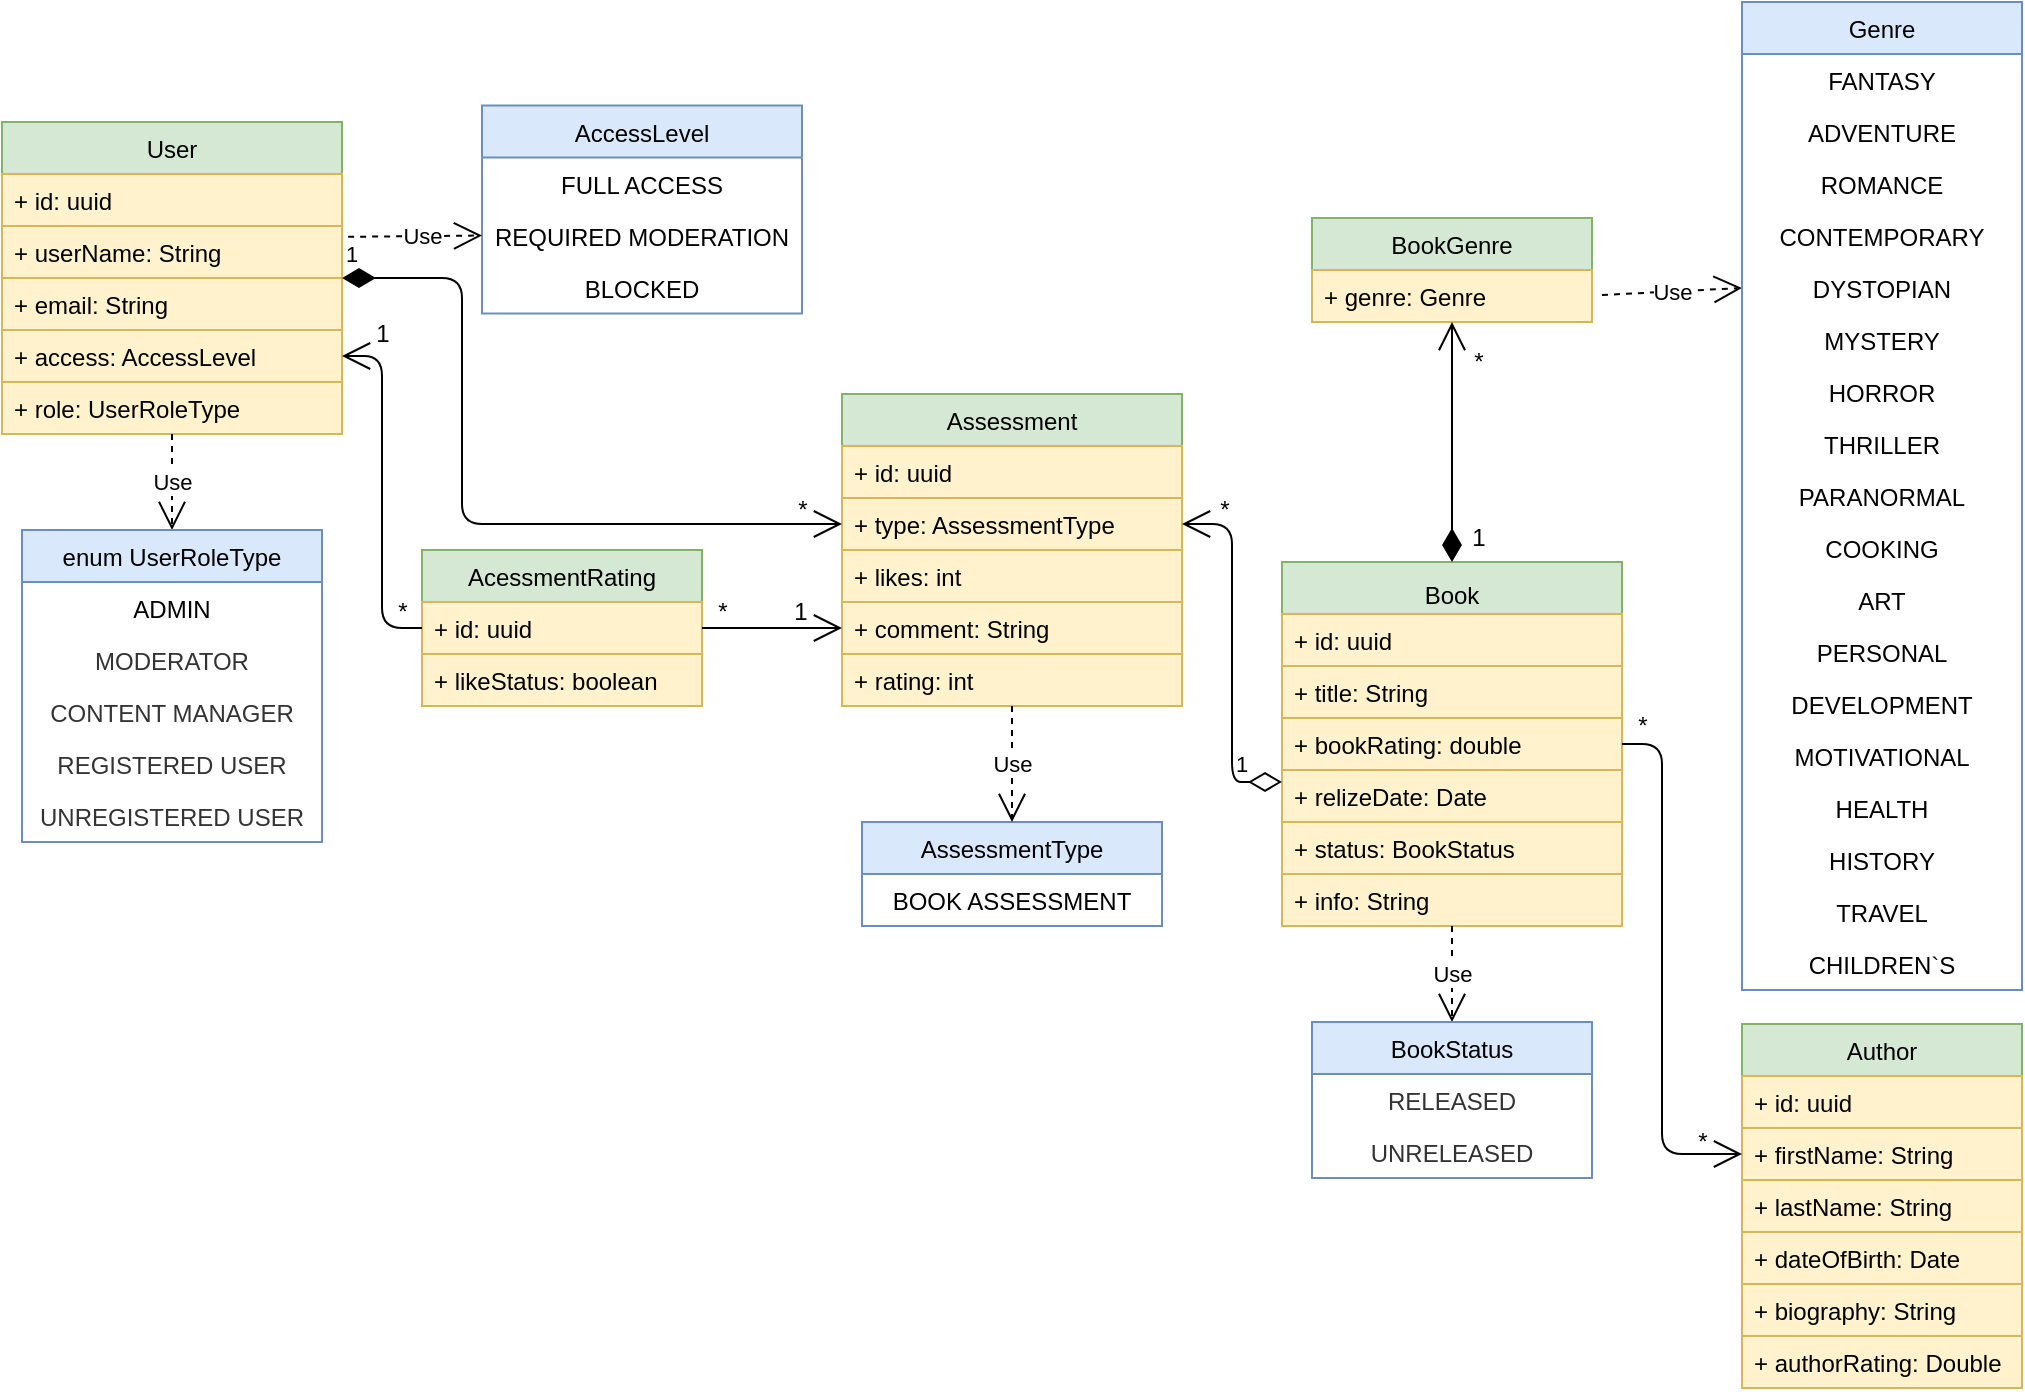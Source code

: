<mxfile version="13.1.0" type="device"><diagram id="C5RBs43oDa-KdzZeNtuy" name="Page-1"><mxGraphModel dx="868" dy="462" grid="1" gridSize="10" guides="1" tooltips="1" connect="1" arrows="1" fold="1" page="1" pageScale="1" pageWidth="3300" pageHeight="4681" background="#ffffff" math="0" shadow="0"><root><mxCell id="WIyWlLk6GJQsqaUBKTNV-0"/><mxCell id="WIyWlLk6GJQsqaUBKTNV-1" parent="WIyWlLk6GJQsqaUBKTNV-0"/><mxCell id="NkWNaz2IbCMXH4-31PoG-0" value="User" style="swimlane;fontStyle=0;childLayout=stackLayout;horizontal=1;startSize=26;fillColor=#d5e8d4;horizontalStack=0;resizeParent=1;resizeParentMax=0;resizeLast=0;collapsible=1;marginBottom=0;strokeColor=#82b366;" parent="WIyWlLk6GJQsqaUBKTNV-1" vertex="1"><mxGeometry x="40" y="110" width="170" height="156" as="geometry"/></mxCell><mxCell id="NkWNaz2IbCMXH4-31PoG-1" value="+ id: uuid" style="text;strokeColor=#d6b656;fillColor=#fff2cc;align=left;verticalAlign=top;spacingLeft=4;spacingRight=4;overflow=hidden;rotatable=0;points=[[0,0.5],[1,0.5]];portConstraint=eastwest;" parent="NkWNaz2IbCMXH4-31PoG-0" vertex="1"><mxGeometry y="26" width="170" height="26" as="geometry"/></mxCell><mxCell id="NkWNaz2IbCMXH4-31PoG-2" value="+ userName: String&#10;" style="text;strokeColor=#d6b656;fillColor=#fff2cc;align=left;verticalAlign=top;spacingLeft=4;spacingRight=4;overflow=hidden;rotatable=0;points=[[0,0.5],[1,0.5]];portConstraint=eastwest;" parent="NkWNaz2IbCMXH4-31PoG-0" vertex="1"><mxGeometry y="52" width="170" height="26" as="geometry"/></mxCell><mxCell id="NkWNaz2IbCMXH4-31PoG-3" value="+ email: String" style="text;strokeColor=#d6b656;fillColor=#fff2cc;align=left;verticalAlign=top;spacingLeft=4;spacingRight=4;overflow=hidden;rotatable=0;points=[[0,0.5],[1,0.5]];portConstraint=eastwest;" parent="NkWNaz2IbCMXH4-31PoG-0" vertex="1"><mxGeometry y="78" width="170" height="26" as="geometry"/></mxCell><mxCell id="0JvoG903P6JIb1he3OIQ-57" value="+ access: AccessLevel" style="text;strokeColor=#d6b656;fillColor=#fff2cc;align=left;verticalAlign=top;spacingLeft=4;spacingRight=4;overflow=hidden;rotatable=0;points=[[0,0.5],[1,0.5]];portConstraint=eastwest;rounded=0;" parent="NkWNaz2IbCMXH4-31PoG-0" vertex="1"><mxGeometry y="104" width="170" height="26" as="geometry"/></mxCell><mxCell id="RKTJFAKrsia5yZ7i2KP7-1" value="+ role: UserRoleType&#10;" style="text;strokeColor=#d6b656;fillColor=#fff2cc;align=left;verticalAlign=top;spacingLeft=4;spacingRight=4;overflow=hidden;rotatable=0;points=[[0,0.5],[1,0.5]];portConstraint=eastwest;rounded=0;" parent="NkWNaz2IbCMXH4-31PoG-0" vertex="1"><mxGeometry y="130" width="170" height="26" as="geometry"/></mxCell><object label="Book" placeholders="1" id="NkWNaz2IbCMXH4-31PoG-4"><mxCell style="swimlane;fontStyle=0;childLayout=stackLayout;horizontal=1;startSize=26;fillColor=#d5e8d4;horizontalStack=0;resizeParent=1;resizeParentMax=0;resizeLast=0;collapsible=1;marginBottom=0;strokeColor=#82b366;gradientColor=none;swimlaneFillColor=none;verticalAlign=bottom;labelPadding=0;" parent="WIyWlLk6GJQsqaUBKTNV-1" vertex="1"><mxGeometry x="680" y="330" width="170" height="182" as="geometry"><mxRectangle x="20" y="320" width="60" height="26" as="alternateBounds"/></mxGeometry></mxCell></object><mxCell id="NkWNaz2IbCMXH4-31PoG-5" value="+ id: uuid" style="text;strokeColor=#d6b656;fillColor=#fff2cc;align=left;verticalAlign=top;spacingLeft=4;spacingRight=4;overflow=hidden;rotatable=0;points=[[0,0.5],[1,0.5]];portConstraint=eastwest;" parent="NkWNaz2IbCMXH4-31PoG-4" vertex="1"><mxGeometry y="26" width="170" height="26" as="geometry"/></mxCell><mxCell id="NkWNaz2IbCMXH4-31PoG-6" value="+ title: String" style="text;strokeColor=#d6b656;fillColor=#fff2cc;align=left;verticalAlign=top;spacingLeft=4;spacingRight=4;overflow=hidden;rotatable=0;points=[[0,0.5],[1,0.5]];portConstraint=eastwest;" parent="NkWNaz2IbCMXH4-31PoG-4" vertex="1"><mxGeometry y="52" width="170" height="26" as="geometry"/></mxCell><mxCell id="NkWNaz2IbCMXH4-31PoG-7" value="+ bookRating: double" style="text;strokeColor=#d6b656;fillColor=#fff2cc;align=left;verticalAlign=top;spacingLeft=4;spacingRight=4;overflow=hidden;rotatable=0;points=[[0,0.5],[1,0.5]];portConstraint=eastwest;" parent="NkWNaz2IbCMXH4-31PoG-4" vertex="1"><mxGeometry y="78" width="170" height="26" as="geometry"/></mxCell><mxCell id="NkWNaz2IbCMXH4-31PoG-24" value="+ relizeDate: Date" style="text;strokeColor=#d6b656;fillColor=#fff2cc;align=left;verticalAlign=top;spacingLeft=4;spacingRight=4;overflow=hidden;rotatable=0;points=[[0,0.5],[1,0.5]];portConstraint=eastwest;startSize=26;" parent="NkWNaz2IbCMXH4-31PoG-4" vertex="1"><mxGeometry y="104" width="170" height="26" as="geometry"/></mxCell><mxCell id="0JvoG903P6JIb1he3OIQ-18" value="+ status: BookStatus" style="text;strokeColor=#d6b656;fillColor=#fff2cc;align=left;verticalAlign=top;spacingLeft=4;spacingRight=4;overflow=hidden;rotatable=0;points=[[0,0.5],[1,0.5]];portConstraint=eastwest;rounded=0;labelBackgroundColor=none;" parent="NkWNaz2IbCMXH4-31PoG-4" vertex="1"><mxGeometry y="130" width="170" height="26" as="geometry"/></mxCell><mxCell id="0JvoG903P6JIb1he3OIQ-22" value="+ info: String&#10;" style="text;strokeColor=#d6b656;fillColor=#fff2cc;align=left;verticalAlign=top;spacingLeft=4;spacingRight=4;overflow=hidden;rotatable=0;points=[[0,0.5],[1,0.5]];portConstraint=eastwest;rounded=0;labelBackgroundColor=none;" parent="NkWNaz2IbCMXH4-31PoG-4" vertex="1"><mxGeometry y="156" width="170" height="26" as="geometry"/></mxCell><mxCell id="NkWNaz2IbCMXH4-31PoG-33" value="Use" style="endArrow=open;endSize=12;dashed=1;html=1;exitX=0.5;exitY=1;exitDx=0;exitDy=0;" parent="WIyWlLk6GJQsqaUBKTNV-1" source="NkWNaz2IbCMXH4-31PoG-0" target="NkWNaz2IbCMXH4-31PoG-26" edge="1"><mxGeometry width="160" relative="1" as="geometry"><mxPoint x="125" y="280" as="sourcePoint"/><mxPoint x="200" y="472" as="targetPoint"/><Array as="points"/></mxGeometry></mxCell><mxCell id="0JvoG903P6JIb1he3OIQ-75" value="AcessmentRating" style="swimlane;fontStyle=0;childLayout=stackLayout;horizontal=1;startSize=26;fillColor=#d5e8d4;horizontalStack=0;resizeParent=1;resizeParentMax=0;resizeLast=0;collapsible=1;marginBottom=0;rounded=0;align=center;strokeColor=#82b366;" parent="WIyWlLk6GJQsqaUBKTNV-1" vertex="1"><mxGeometry x="250" y="324" width="140" height="78" as="geometry"/></mxCell><mxCell id="0JvoG903P6JIb1he3OIQ-76" value="+ id: uuid" style="text;strokeColor=#d6b656;fillColor=#fff2cc;align=left;verticalAlign=top;spacingLeft=4;spacingRight=4;overflow=hidden;rotatable=0;points=[[0,0.5],[1,0.5]];portConstraint=eastwest;" parent="0JvoG903P6JIb1he3OIQ-75" vertex="1"><mxGeometry y="26" width="140" height="26" as="geometry"/></mxCell><mxCell id="0JvoG903P6JIb1he3OIQ-77" value="+ likeStatus: boolean" style="text;strokeColor=#d6b656;fillColor=#fff2cc;align=left;verticalAlign=top;spacingLeft=4;spacingRight=4;overflow=hidden;rotatable=0;points=[[0,0.5],[1,0.5]];portConstraint=eastwest;" parent="0JvoG903P6JIb1he3OIQ-75" vertex="1"><mxGeometry y="52" width="140" height="26" as="geometry"/></mxCell><mxCell id="NkWNaz2IbCMXH4-31PoG-53" value="Use" style="endArrow=open;endSize=12;dashed=1;html=1;entryX=0.5;entryY=0;entryDx=0;entryDy=0;exitX=0.5;exitY=1;exitDx=0;exitDy=0;" parent="WIyWlLk6GJQsqaUBKTNV-1" source="NkWNaz2IbCMXH4-31PoG-4" target="NkWNaz2IbCMXH4-31PoG-34" edge="1"><mxGeometry width="160" relative="1" as="geometry"><mxPoint x="765" y="540" as="sourcePoint"/><mxPoint x="580" y="790" as="targetPoint"/></mxGeometry></mxCell><mxCell id="0JvoG903P6JIb1he3OIQ-0" value="BookGenre" style="swimlane;fontStyle=0;childLayout=stackLayout;horizontal=1;startSize=26;fillColor=#d5e8d4;horizontalStack=0;resizeParent=1;resizeParentMax=0;resizeLast=0;collapsible=1;marginBottom=0;strokeColor=#82b366;" parent="WIyWlLk6GJQsqaUBKTNV-1" vertex="1"><mxGeometry x="695" y="158" width="140" height="52" as="geometry"/></mxCell><mxCell id="0JvoG903P6JIb1he3OIQ-2" value="+ genre: Genre" style="text;strokeColor=#d6b656;fillColor=#fff2cc;align=left;verticalAlign=top;spacingLeft=4;spacingRight=4;overflow=hidden;rotatable=0;points=[[0,0.5],[1,0.5]];portConstraint=eastwest;" parent="0JvoG903P6JIb1he3OIQ-0" vertex="1"><mxGeometry y="26" width="140" height="26" as="geometry"/></mxCell><mxCell id="0JvoG903P6JIb1he3OIQ-20" value="Use" style="endArrow=open;endSize=12;dashed=1;html=1;fontColor=#000000;entryX=0;entryY=0.5;entryDx=0;entryDy=0;" parent="WIyWlLk6GJQsqaUBKTNV-1" target="0JvoG903P6JIb1he3OIQ-12" edge="1"><mxGeometry width="160" relative="1" as="geometry"><mxPoint x="840" y="196.5" as="sourcePoint"/><mxPoint x="890" y="196.5" as="targetPoint"/></mxGeometry></mxCell><mxCell id="0JvoG903P6JIb1he3OIQ-8" value="Genre" style="swimlane;fontStyle=0;childLayout=stackLayout;horizontal=1;startSize=26;fillColor=#dae8fc;horizontalStack=0;resizeParent=1;resizeParentMax=0;resizeLast=0;collapsible=1;marginBottom=0;align=center;strokeColor=#6c8ebf;" parent="WIyWlLk6GJQsqaUBKTNV-1" vertex="1"><mxGeometry x="910" y="50" width="140" height="494" as="geometry"/></mxCell><mxCell id="0JvoG903P6JIb1he3OIQ-10" value="FANTASY" style="text;strokeColor=none;fillColor=none;align=center;verticalAlign=top;spacingLeft=4;spacingRight=4;overflow=hidden;rotatable=0;points=[[0,0.5],[1,0.5]];portConstraint=eastwest;" parent="0JvoG903P6JIb1he3OIQ-8" vertex="1"><mxGeometry y="26" width="140" height="26" as="geometry"/></mxCell><mxCell id="0JvoG903P6JIb1he3OIQ-17" value="ADVENTURE" style="text;align=center;fontStyle=0;verticalAlign=middle;spacingLeft=3;spacingRight=3;strokeColor=none;rotatable=0;points=[[0,0.5],[1,0.5]];portConstraint=eastwest;" parent="0JvoG903P6JIb1he3OIQ-8" vertex="1"><mxGeometry y="52" width="140" height="26" as="geometry"/></mxCell><mxCell id="0JvoG903P6JIb1he3OIQ-16" value="ROMANCE" style="text;align=center;fontStyle=0;verticalAlign=middle;spacingLeft=3;spacingRight=3;strokeColor=none;rotatable=0;points=[[0,0.5],[1,0.5]];portConstraint=eastwest;" parent="0JvoG903P6JIb1he3OIQ-8" vertex="1"><mxGeometry y="78" width="140" height="26" as="geometry"/></mxCell><mxCell id="0JvoG903P6JIb1he3OIQ-15" value="CONTEMPORARY" style="text;align=center;fontStyle=0;verticalAlign=middle;spacingLeft=3;spacingRight=3;strokeColor=none;rotatable=0;points=[[0,0.5],[1,0.5]];portConstraint=eastwest;" parent="0JvoG903P6JIb1he3OIQ-8" vertex="1"><mxGeometry y="104" width="140" height="26" as="geometry"/></mxCell><mxCell id="0JvoG903P6JIb1he3OIQ-12" value="DYSTOPIAN" style="text;align=center;fontStyle=0;verticalAlign=middle;spacingLeft=3;spacingRight=3;strokeColor=none;rotatable=0;points=[[0,0.5],[1,0.5]];portConstraint=eastwest;" parent="0JvoG903P6JIb1he3OIQ-8" vertex="1"><mxGeometry y="130" width="140" height="26" as="geometry"/></mxCell><mxCell id="0JvoG903P6JIb1he3OIQ-13" value="MYSTERY" style="text;align=center;fontStyle=0;verticalAlign=middle;spacingLeft=3;spacingRight=3;strokeColor=none;rotatable=0;points=[[0,0.5],[1,0.5]];portConstraint=eastwest;" parent="0JvoG903P6JIb1he3OIQ-8" vertex="1"><mxGeometry y="156" width="140" height="26" as="geometry"/></mxCell><mxCell id="0JvoG903P6JIb1he3OIQ-14" value="HORROR" style="text;align=center;fontStyle=0;verticalAlign=middle;spacingLeft=3;spacingRight=3;strokeColor=none;rotatable=0;points=[[0,0.5],[1,0.5]];portConstraint=eastwest;" parent="0JvoG903P6JIb1he3OIQ-8" vertex="1"><mxGeometry y="182" width="140" height="26" as="geometry"/></mxCell><mxCell id="xqZXyuI7k6CZkTZOWcet-1" value="THRILLER" style="text;strokeColor=none;fillColor=none;align=center;verticalAlign=top;spacingLeft=4;spacingRight=4;overflow=hidden;rotatable=0;points=[[0,0.5],[1,0.5]];portConstraint=eastwest;" parent="0JvoG903P6JIb1he3OIQ-8" vertex="1"><mxGeometry y="208" width="140" height="26" as="geometry"/></mxCell><mxCell id="xqZXyuI7k6CZkTZOWcet-3" value="PARANORMAL" style="text;strokeColor=none;fillColor=none;align=center;verticalAlign=top;spacingLeft=4;spacingRight=4;overflow=hidden;rotatable=0;points=[[0,0.5],[1,0.5]];portConstraint=eastwest;" parent="0JvoG903P6JIb1he3OIQ-8" vertex="1"><mxGeometry y="234" width="140" height="26" as="geometry"/></mxCell><mxCell id="xqZXyuI7k6CZkTZOWcet-2" value="COOKING" style="text;strokeColor=none;fillColor=none;align=center;verticalAlign=top;spacingLeft=4;spacingRight=4;overflow=hidden;rotatable=0;points=[[0,0.5],[1,0.5]];portConstraint=eastwest;" parent="0JvoG903P6JIb1he3OIQ-8" vertex="1"><mxGeometry y="260" width="140" height="26" as="geometry"/></mxCell><mxCell id="xqZXyuI7k6CZkTZOWcet-4" value="ART" style="text;strokeColor=none;fillColor=none;align=center;verticalAlign=top;spacingLeft=4;spacingRight=4;overflow=hidden;rotatable=0;points=[[0,0.5],[1,0.5]];portConstraint=eastwest;" parent="0JvoG903P6JIb1he3OIQ-8" vertex="1"><mxGeometry y="286" width="140" height="26" as="geometry"/></mxCell><mxCell id="xqZXyuI7k6CZkTZOWcet-6" value="PERSONAL" style="text;strokeColor=none;fillColor=none;align=center;verticalAlign=top;spacingLeft=4;spacingRight=4;overflow=hidden;rotatable=0;points=[[0,0.5],[1,0.5]];portConstraint=eastwest;" parent="0JvoG903P6JIb1he3OIQ-8" vertex="1"><mxGeometry y="312" width="140" height="26" as="geometry"/></mxCell><mxCell id="xqZXyuI7k6CZkTZOWcet-8" value="DEVELOPMENT" style="text;strokeColor=none;fillColor=none;align=center;verticalAlign=top;spacingLeft=4;spacingRight=4;overflow=hidden;rotatable=0;points=[[0,0.5],[1,0.5]];portConstraint=eastwest;" parent="0JvoG903P6JIb1he3OIQ-8" vertex="1"><mxGeometry y="338" width="140" height="26" as="geometry"/></mxCell><mxCell id="xqZXyuI7k6CZkTZOWcet-7" value="MOTIVATIONAL" style="text;strokeColor=none;fillColor=none;align=center;verticalAlign=top;spacingLeft=4;spacingRight=4;overflow=hidden;rotatable=0;points=[[0,0.5],[1,0.5]];portConstraint=eastwest;" parent="0JvoG903P6JIb1he3OIQ-8" vertex="1"><mxGeometry y="364" width="140" height="26" as="geometry"/></mxCell><mxCell id="xqZXyuI7k6CZkTZOWcet-5" value="HEALTH" style="text;strokeColor=none;fillColor=none;align=center;verticalAlign=top;spacingLeft=4;spacingRight=4;overflow=hidden;rotatable=0;points=[[0,0.5],[1,0.5]];portConstraint=eastwest;" parent="0JvoG903P6JIb1he3OIQ-8" vertex="1"><mxGeometry y="390" width="140" height="26" as="geometry"/></mxCell><mxCell id="0JvoG903P6JIb1he3OIQ-11" value="HISTORY" style="text;strokeColor=none;fillColor=none;align=center;verticalAlign=top;spacingLeft=4;spacingRight=4;overflow=hidden;rotatable=0;points=[[0,0.5],[1,0.5]];portConstraint=eastwest;" parent="0JvoG903P6JIb1he3OIQ-8" vertex="1"><mxGeometry y="416" width="140" height="26" as="geometry"/></mxCell><mxCell id="xqZXyuI7k6CZkTZOWcet-10" value="TRAVEL" style="text;strokeColor=none;fillColor=none;align=center;verticalAlign=top;spacingLeft=4;spacingRight=4;overflow=hidden;rotatable=0;points=[[0,0.5],[1,0.5]];portConstraint=eastwest;" parent="0JvoG903P6JIb1he3OIQ-8" vertex="1"><mxGeometry y="442" width="140" height="26" as="geometry"/></mxCell><mxCell id="xqZXyuI7k6CZkTZOWcet-9" value="CHILDREN`S" style="text;strokeColor=none;fillColor=none;align=center;verticalAlign=top;spacingLeft=4;spacingRight=4;overflow=hidden;rotatable=0;points=[[0,0.5],[1,0.5]];portConstraint=eastwest;" parent="0JvoG903P6JIb1he3OIQ-8" vertex="1"><mxGeometry y="468" width="140" height="26" as="geometry"/></mxCell><mxCell id="0JvoG903P6JIb1he3OIQ-38" value="Assessment" style="swimlane;fontStyle=0;childLayout=stackLayout;horizontal=1;startSize=26;fillColor=#d5e8d4;horizontalStack=0;resizeParent=1;resizeParentMax=0;resizeLast=0;collapsible=1;marginBottom=0;rounded=0;strokeColor=#82b366;" parent="WIyWlLk6GJQsqaUBKTNV-1" vertex="1"><mxGeometry x="460" y="246" width="170" height="156" as="geometry"/></mxCell><mxCell id="0JvoG903P6JIb1he3OIQ-53" value="+ id: uuid" style="text;strokeColor=#d6b656;fillColor=#fff2cc;align=left;verticalAlign=top;spacingLeft=4;spacingRight=4;overflow=hidden;rotatable=0;points=[[0,0.5],[1,0.5]];portConstraint=eastwest;rounded=0;" parent="0JvoG903P6JIb1he3OIQ-38" vertex="1"><mxGeometry y="26" width="170" height="26" as="geometry"/></mxCell><mxCell id="0JvoG903P6JIb1he3OIQ-54" value="+ type: AssessmentType" style="text;strokeColor=#d6b656;fillColor=#fff2cc;align=left;verticalAlign=top;spacingLeft=4;spacingRight=4;overflow=hidden;rotatable=0;points=[[0,0.5],[1,0.5]];portConstraint=eastwest;rounded=0;" parent="0JvoG903P6JIb1he3OIQ-38" vertex="1"><mxGeometry y="52" width="170" height="26" as="geometry"/></mxCell><mxCell id="0JvoG903P6JIb1he3OIQ-56" value="+ likes: int" style="text;strokeColor=#d6b656;fillColor=#fff2cc;align=left;verticalAlign=top;spacingLeft=4;spacingRight=4;overflow=hidden;rotatable=0;points=[[0,0.5],[1,0.5]];portConstraint=eastwest;rounded=0;" parent="0JvoG903P6JIb1he3OIQ-38" vertex="1"><mxGeometry y="78" width="170" height="26" as="geometry"/></mxCell><mxCell id="0JvoG903P6JIb1he3OIQ-40" value="+ comment: String" style="text;strokeColor=#d6b656;fillColor=#fff2cc;align=left;verticalAlign=top;spacingLeft=4;spacingRight=4;overflow=hidden;rotatable=0;points=[[0,0.5],[1,0.5]];portConstraint=eastwest;" parent="0JvoG903P6JIb1he3OIQ-38" vertex="1"><mxGeometry y="104" width="170" height="26" as="geometry"/></mxCell><mxCell id="0JvoG903P6JIb1he3OIQ-39" value="+ rating: int" style="text;strokeColor=#d6b656;fillColor=#fff2cc;align=left;verticalAlign=top;spacingLeft=4;spacingRight=4;overflow=hidden;rotatable=0;points=[[0,0.5],[1,0.5]];portConstraint=eastwest;" parent="0JvoG903P6JIb1he3OIQ-38" vertex="1"><mxGeometry y="130" width="170" height="26" as="geometry"/></mxCell><mxCell id="0JvoG903P6JIb1he3OIQ-49" value="" style="endArrow=open;html=1;endSize=12;startArrow=diamondThin;startSize=14;startFill=1;edgeStyle=orthogonalEdgeStyle;align=left;verticalAlign=bottom;fontColor=#000000;entryX=0.5;entryY=1;entryDx=0;entryDy=0;exitX=0.5;exitY=0;exitDx=0;exitDy=0;" parent="WIyWlLk6GJQsqaUBKTNV-1" source="NkWNaz2IbCMXH4-31PoG-4" target="0JvoG903P6JIb1he3OIQ-0" edge="1"><mxGeometry x="-1" y="3" relative="1" as="geometry"><mxPoint x="702" y="290" as="sourcePoint"/><mxPoint x="765" y="320" as="targetPoint"/><Array as="points"/></mxGeometry></mxCell><mxCell id="0JvoG903P6JIb1he3OIQ-51" value="*" style="text;html=1;align=center;verticalAlign=middle;resizable=0;points=[];autosize=1;" parent="WIyWlLk6GJQsqaUBKTNV-1" vertex="1"><mxGeometry x="768" y="220" width="20" height="20" as="geometry"/></mxCell><mxCell id="0JvoG903P6JIb1he3OIQ-52" value="1" style="text;html=1;align=center;verticalAlign=middle;resizable=0;points=[];autosize=1;" parent="WIyWlLk6GJQsqaUBKTNV-1" vertex="1"><mxGeometry x="768" y="308" width="20" height="20" as="geometry"/></mxCell><mxCell id="0JvoG903P6JIb1he3OIQ-58" value="AccessLevel" style="swimlane;fontStyle=0;childLayout=stackLayout;horizontal=1;startSize=26;fillColor=#dae8fc;horizontalStack=0;resizeParent=1;resizeParentMax=0;resizeLast=0;collapsible=1;marginBottom=0;rounded=0;strokeColor=#6c8ebf;" parent="WIyWlLk6GJQsqaUBKTNV-1" vertex="1"><mxGeometry x="280" y="101.76" width="160" height="104" as="geometry"/></mxCell><mxCell id="0JvoG903P6JIb1he3OIQ-59" value="FULL ACCESS" style="text;strokeColor=none;fillColor=none;align=center;verticalAlign=top;spacingLeft=4;spacingRight=4;overflow=hidden;rotatable=0;points=[[0,0.5],[1,0.5]];portConstraint=eastwest;" parent="0JvoG903P6JIb1he3OIQ-58" vertex="1"><mxGeometry y="26" width="160" height="26" as="geometry"/></mxCell><mxCell id="0JvoG903P6JIb1he3OIQ-60" value="REQUIRED MODERATION" style="text;strokeColor=none;fillColor=none;align=center;verticalAlign=top;spacingLeft=4;spacingRight=4;overflow=hidden;rotatable=0;points=[[0,0.5],[1,0.5]];portConstraint=eastwest;" parent="0JvoG903P6JIb1he3OIQ-58" vertex="1"><mxGeometry y="52" width="160" height="26" as="geometry"/></mxCell><mxCell id="0JvoG903P6JIb1he3OIQ-66" value="BLOCKED" style="text;strokeColor=none;fillColor=none;align=center;verticalAlign=top;spacingLeft=4;spacingRight=4;overflow=hidden;rotatable=0;points=[[0,0.5],[1,0.5]];portConstraint=eastwest;rounded=0;" parent="0JvoG903P6JIb1he3OIQ-58" vertex="1"><mxGeometry y="78" width="160" height="26" as="geometry"/></mxCell><mxCell id="0JvoG903P6JIb1he3OIQ-67" value="Use" style="endArrow=open;endSize=12;dashed=1;html=1;fontColor=#000000;entryX=0;entryY=0.5;entryDx=0;entryDy=0;exitX=1.018;exitY=0.208;exitDx=0;exitDy=0;exitPerimeter=0;" parent="WIyWlLk6GJQsqaUBKTNV-1" source="NkWNaz2IbCMXH4-31PoG-2" target="0JvoG903P6JIb1he3OIQ-60" edge="1"><mxGeometry x="0.104" width="160" relative="1" as="geometry"><mxPoint x="210" y="160" as="sourcePoint"/><mxPoint x="200" y="680" as="targetPoint"/><mxPoint as="offset"/></mxGeometry></mxCell><mxCell id="0JvoG903P6JIb1he3OIQ-68" value="AssessmentType" style="swimlane;fontStyle=0;childLayout=stackLayout;horizontal=1;startSize=26;fillColor=#dae8fc;horizontalStack=0;resizeParent=1;resizeParentMax=0;resizeLast=0;collapsible=1;marginBottom=0;rounded=0;align=center;strokeColor=#6c8ebf;" parent="WIyWlLk6GJQsqaUBKTNV-1" vertex="1"><mxGeometry x="470" y="460" width="150" height="52" as="geometry"/></mxCell><mxCell id="0JvoG903P6JIb1he3OIQ-69" value="BOOK ASSESSMENT" style="text;strokeColor=none;fillColor=none;align=center;verticalAlign=top;spacingLeft=4;spacingRight=4;overflow=hidden;rotatable=0;points=[[0,0.5],[1,0.5]];portConstraint=eastwest;" parent="0JvoG903P6JIb1he3OIQ-68" vertex="1"><mxGeometry y="26" width="150" height="26" as="geometry"/></mxCell><mxCell id="0JvoG903P6JIb1he3OIQ-72" value="Use" style="endArrow=open;endSize=12;dashed=1;html=1;fontColor=#000000;exitX=0.5;exitY=1;exitDx=0;exitDy=0;entryX=0.5;entryY=0;entryDx=0;entryDy=0;" parent="WIyWlLk6GJQsqaUBKTNV-1" source="0JvoG903P6JIb1he3OIQ-38" target="0JvoG903P6JIb1he3OIQ-68" edge="1"><mxGeometry width="160" relative="1" as="geometry"><mxPoint x="230" y="680" as="sourcePoint"/><mxPoint x="390" y="680" as="targetPoint"/></mxGeometry></mxCell><mxCell id="0JvoG903P6JIb1he3OIQ-83" value="*&amp;nbsp; &amp;nbsp; &amp;nbsp; &amp;nbsp; &amp;nbsp; 1" style="text;html=1;align=center;verticalAlign=middle;resizable=0;points=[];autosize=1;" parent="WIyWlLk6GJQsqaUBKTNV-1" vertex="1"><mxGeometry x="390" y="345" width="60" height="20" as="geometry"/></mxCell><mxCell id="0JvoG903P6JIb1he3OIQ-88" value="1" style="endArrow=open;html=1;endSize=12;startArrow=diamondThin;startSize=14;startFill=0;edgeStyle=orthogonalEdgeStyle;align=left;verticalAlign=bottom;fontColor=#000000;exitX=0;exitY=0.231;exitDx=0;exitDy=0;exitPerimeter=0;entryX=1;entryY=0.5;entryDx=0;entryDy=0;" parent="WIyWlLk6GJQsqaUBKTNV-1" source="NkWNaz2IbCMXH4-31PoG-24" target="0JvoG903P6JIb1he3OIQ-54" edge="1"><mxGeometry x="-0.719" relative="1" as="geometry"><mxPoint x="340" y="680" as="sourcePoint"/><mxPoint x="630" y="346.833" as="targetPoint"/><mxPoint as="offset"/></mxGeometry></mxCell><mxCell id="0JvoG903P6JIb1he3OIQ-89" value="*" style="text;html=1;align=center;verticalAlign=middle;resizable=0;points=[];autosize=1;" parent="WIyWlLk6GJQsqaUBKTNV-1" vertex="1"><mxGeometry x="641" y="294" width="20" height="20" as="geometry"/></mxCell><mxCell id="NdmiTD47YaoOj6o7khui-1" value="1" style="text;html=1;align=center;verticalAlign=middle;resizable=0;points=[];autosize=1;" parent="WIyWlLk6GJQsqaUBKTNV-1" vertex="1"><mxGeometry x="220" y="205.76" width="20" height="20" as="geometry"/></mxCell><mxCell id="NkWNaz2IbCMXH4-31PoG-26" value="enum UserRoleType" style="swimlane;fontStyle=0;childLayout=stackLayout;horizontal=1;startSize=26;horizontalStack=0;resizeParent=1;resizeParentMax=0;resizeLast=0;collapsible=1;marginBottom=0;align=center;fillColor=#dae8fc;strokeColor=#6c8ebf;" parent="WIyWlLk6GJQsqaUBKTNV-1" vertex="1"><mxGeometry x="50" y="314" width="150" height="156" as="geometry"/></mxCell><mxCell id="NkWNaz2IbCMXH4-31PoG-27" value="ADMIN" style="text;strokeColor=none;fillColor=none;align=center;verticalAlign=middle;spacingLeft=4;spacingRight=4;overflow=hidden;rotatable=0;points=[[0,0.5],[1,0.5]];portConstraint=eastwest;fontColor=#000000;labelBackgroundColor=none;labelBorderColor=none;rounded=0;" parent="NkWNaz2IbCMXH4-31PoG-26" vertex="1"><mxGeometry y="26" width="150" height="26" as="geometry"/></mxCell><mxCell id="NkWNaz2IbCMXH4-31PoG-28" value="MODERATOR" style="text;strokeColor=none;fillColor=none;align=center;verticalAlign=middle;spacingLeft=4;spacingRight=4;overflow=hidden;rotatable=0;points=[[0,0.5],[1,0.5]];portConstraint=eastwest;fontColor=#333333;" parent="NkWNaz2IbCMXH4-31PoG-26" vertex="1"><mxGeometry y="52" width="150" height="26" as="geometry"/></mxCell><mxCell id="NkWNaz2IbCMXH4-31PoG-30" value="CONTENT MANAGER" style="text;strokeColor=none;fillColor=none;align=center;verticalAlign=middle;spacingLeft=4;spacingRight=4;overflow=hidden;rotatable=0;points=[[0,0.5],[1,0.5]];portConstraint=eastwest;startSize=26;fontColor=#333333;" parent="NkWNaz2IbCMXH4-31PoG-26" vertex="1"><mxGeometry y="78" width="150" height="26" as="geometry"/></mxCell><mxCell id="NkWNaz2IbCMXH4-31PoG-31" value="REGISTERED USER" style="text;strokeColor=none;fillColor=none;align=center;verticalAlign=middle;spacingLeft=4;spacingRight=4;overflow=hidden;rotatable=0;points=[[0,0.5],[1,0.5]];portConstraint=eastwest;startSize=26;fontColor=#333333;" parent="NkWNaz2IbCMXH4-31PoG-26" vertex="1"><mxGeometry y="104" width="150" height="26" as="geometry"/></mxCell><mxCell id="NkWNaz2IbCMXH4-31PoG-32" value="UNREGISTERED USER" style="text;strokeColor=none;fillColor=none;align=center;verticalAlign=middle;spacingLeft=4;spacingRight=4;overflow=hidden;rotatable=0;points=[[0,0.5],[1,0.5]];portConstraint=eastwest;startSize=26;fontColor=#333333;" parent="NkWNaz2IbCMXH4-31PoG-26" vertex="1"><mxGeometry y="130" width="150" height="26" as="geometry"/></mxCell><mxCell id="RKTJFAKrsia5yZ7i2KP7-4" value="*" style="text;html=1;align=center;verticalAlign=middle;resizable=0;points=[];autosize=1;" parent="WIyWlLk6GJQsqaUBKTNV-1" vertex="1"><mxGeometry x="230" y="345" width="20" height="20" as="geometry"/></mxCell><mxCell id="RKTJFAKrsia5yZ7i2KP7-5" value="" style="endArrow=open;endFill=1;endSize=12;html=1;entryX=1;entryY=0.5;entryDx=0;entryDy=0;exitX=0;exitY=0.5;exitDx=0;exitDy=0;" parent="WIyWlLk6GJQsqaUBKTNV-1" source="0JvoG903P6JIb1he3OIQ-76" target="0JvoG903P6JIb1he3OIQ-57" edge="1"><mxGeometry width="160" relative="1" as="geometry"><mxPoint x="220" y="303.71" as="sourcePoint"/><mxPoint x="380" y="303.71" as="targetPoint"/><Array as="points"><mxPoint x="230" y="363"/><mxPoint x="230" y="300"/><mxPoint x="230" y="227"/></Array></mxGeometry></mxCell><mxCell id="RKTJFAKrsia5yZ7i2KP7-6" value="" style="endArrow=open;endFill=1;endSize=12;html=1;exitX=1;exitY=0.5;exitDx=0;exitDy=0;entryX=0;entryY=0.5;entryDx=0;entryDy=0;" parent="WIyWlLk6GJQsqaUBKTNV-1" source="0JvoG903P6JIb1he3OIQ-76" target="0JvoG903P6JIb1he3OIQ-40" edge="1"><mxGeometry width="160" relative="1" as="geometry"><mxPoint x="370" y="310" as="sourcePoint"/><mxPoint x="530" y="310" as="targetPoint"/></mxGeometry></mxCell><mxCell id="RKTJFAKrsia5yZ7i2KP7-7" value="1" style="endArrow=open;html=1;endSize=12;startArrow=diamondThin;startSize=14;startFill=1;edgeStyle=orthogonalEdgeStyle;align=left;verticalAlign=bottom;entryX=0;entryY=0.5;entryDx=0;entryDy=0;exitX=1;exitY=0.5;exitDx=0;exitDy=0;" parent="WIyWlLk6GJQsqaUBKTNV-1" source="NkWNaz2IbCMXH4-31PoG-0" target="0JvoG903P6JIb1he3OIQ-54" edge="1"><mxGeometry x="-1" y="3" relative="1" as="geometry"><mxPoint x="270" y="210" as="sourcePoint"/><mxPoint x="430" y="225.76" as="targetPoint"/><Array as="points"><mxPoint x="270" y="188"/><mxPoint x="270" y="311"/></Array></mxGeometry></mxCell><mxCell id="RKTJFAKrsia5yZ7i2KP7-8" value="*" style="text;html=1;align=center;verticalAlign=middle;resizable=0;points=[];autosize=1;" parent="WIyWlLk6GJQsqaUBKTNV-1" vertex="1"><mxGeometry x="430" y="294" width="20" height="20" as="geometry"/></mxCell><mxCell id="NkWNaz2IbCMXH4-31PoG-34" value="BookStatus" style="swimlane;fontStyle=0;childLayout=stackLayout;horizontal=1;startSize=26;fillColor=#dae8fc;horizontalStack=0;resizeParent=1;resizeParentMax=0;resizeLast=0;collapsible=1;marginBottom=0;align=center;strokeColor=#6c8ebf;" parent="WIyWlLk6GJQsqaUBKTNV-1" vertex="1"><mxGeometry x="695" y="560" width="140" height="78" as="geometry"/></mxCell><mxCell id="NkWNaz2IbCMXH4-31PoG-35" value="RELEASED" style="text;strokeColor=none;fillColor=none;align=center;verticalAlign=top;spacingLeft=4;spacingRight=4;overflow=hidden;rotatable=0;points=[[0,0.5],[1,0.5]];portConstraint=eastwest;fontColor=#333333;" parent="NkWNaz2IbCMXH4-31PoG-34" vertex="1"><mxGeometry y="26" width="140" height="26" as="geometry"/></mxCell><mxCell id="NkWNaz2IbCMXH4-31PoG-36" value="UNRELEASED" style="text;strokeColor=none;fillColor=none;align=center;verticalAlign=top;spacingLeft=4;spacingRight=4;overflow=hidden;rotatable=0;points=[[0,0.5],[1,0.5]];portConstraint=eastwest;fontColor=#333333;" parent="NkWNaz2IbCMXH4-31PoG-34" vertex="1"><mxGeometry y="52" width="140" height="26" as="geometry"/></mxCell><mxCell id="NkWNaz2IbCMXH4-31PoG-38" value="Author" style="swimlane;fontStyle=0;childLayout=stackLayout;horizontal=1;startSize=26;fillColor=#d5e8d4;horizontalStack=0;resizeParent=1;resizeParentMax=0;resizeLast=0;collapsible=1;marginBottom=0;align=center;strokeColor=#82b366;" parent="WIyWlLk6GJQsqaUBKTNV-1" vertex="1"><mxGeometry x="910" y="561" width="140" height="182" as="geometry"/></mxCell><mxCell id="NkWNaz2IbCMXH4-31PoG-39" value="+ id: uuid" style="text;strokeColor=#d6b656;fillColor=#fff2cc;align=left;verticalAlign=top;spacingLeft=4;spacingRight=4;overflow=hidden;rotatable=0;points=[[0,0.5],[1,0.5]];portConstraint=eastwest;" parent="NkWNaz2IbCMXH4-31PoG-38" vertex="1"><mxGeometry y="26" width="140" height="26" as="geometry"/></mxCell><mxCell id="NkWNaz2IbCMXH4-31PoG-40" value="+ firstName: String" style="text;strokeColor=#d6b656;fillColor=#fff2cc;align=left;verticalAlign=top;spacingLeft=4;spacingRight=4;overflow=hidden;rotatable=0;points=[[0,0.5],[1,0.5]];portConstraint=eastwest;" parent="NkWNaz2IbCMXH4-31PoG-38" vertex="1"><mxGeometry y="52" width="140" height="26" as="geometry"/></mxCell><mxCell id="NkWNaz2IbCMXH4-31PoG-41" value="+ lastName: String" style="text;strokeColor=#d6b656;fillColor=#fff2cc;align=left;verticalAlign=top;spacingLeft=4;spacingRight=4;overflow=hidden;rotatable=0;points=[[0,0.5],[1,0.5]];portConstraint=eastwest;" parent="NkWNaz2IbCMXH4-31PoG-38" vertex="1"><mxGeometry y="78" width="140" height="26" as="geometry"/></mxCell><mxCell id="NkWNaz2IbCMXH4-31PoG-42" value="+ dateOfBirth: Date" style="text;strokeColor=#d6b656;fillColor=#fff2cc;align=left;verticalAlign=top;spacingLeft=4;spacingRight=4;overflow=hidden;rotatable=0;points=[[0,0.5],[1,0.5]];portConstraint=eastwest;startSize=26;" parent="NkWNaz2IbCMXH4-31PoG-38" vertex="1"><mxGeometry y="104" width="140" height="26" as="geometry"/></mxCell><mxCell id="Dv_E0NPEymQINrYRE1m2-0" value="+ biography: String" style="text;strokeColor=#d6b656;fillColor=#fff2cc;align=left;verticalAlign=top;spacingLeft=4;spacingRight=4;overflow=hidden;rotatable=0;points=[[0,0.5],[1,0.5]];portConstraint=eastwest;rounded=0;labelBackgroundColor=none;" vertex="1" parent="NkWNaz2IbCMXH4-31PoG-38"><mxGeometry y="130" width="140" height="26" as="geometry"/></mxCell><mxCell id="0JvoG903P6JIb1he3OIQ-21" value="+ authorRating: Double" style="text;strokeColor=#d6b656;fillColor=#fff2cc;align=left;verticalAlign=top;spacingLeft=4;spacingRight=4;overflow=hidden;rotatable=0;points=[[0,0.5],[1,0.5]];portConstraint=eastwest;rounded=0;labelBackgroundColor=none;" parent="NkWNaz2IbCMXH4-31PoG-38" vertex="1"><mxGeometry y="156" width="140" height="26" as="geometry"/></mxCell><mxCell id="xqZXyuI7k6CZkTZOWcet-11" value="" style="endArrow=open;endFill=1;endSize=12;html=1;exitX=1;exitY=0.5;exitDx=0;exitDy=0;entryX=0;entryY=0.5;entryDx=0;entryDy=0;" parent="WIyWlLk6GJQsqaUBKTNV-1" source="NkWNaz2IbCMXH4-31PoG-7" target="NkWNaz2IbCMXH4-31PoG-40" edge="1"><mxGeometry width="160" relative="1" as="geometry"><mxPoint x="820" y="550" as="sourcePoint"/><mxPoint x="980" y="550" as="targetPoint"/><Array as="points"><mxPoint x="870" y="421"/><mxPoint x="870" y="626"/></Array></mxGeometry></mxCell><mxCell id="xqZXyuI7k6CZkTZOWcet-12" value="*" style="text;html=1;align=center;verticalAlign=middle;resizable=0;points=[];autosize=1;" parent="WIyWlLk6GJQsqaUBKTNV-1" vertex="1"><mxGeometry x="850" y="402" width="20" height="20" as="geometry"/></mxCell><mxCell id="xqZXyuI7k6CZkTZOWcet-13" value="*" style="text;html=1;align=center;verticalAlign=middle;resizable=0;points=[];autosize=1;" parent="WIyWlLk6GJQsqaUBKTNV-1" vertex="1"><mxGeometry x="880" y="610" width="20" height="20" as="geometry"/></mxCell></root></mxGraphModel></diagram></mxfile>